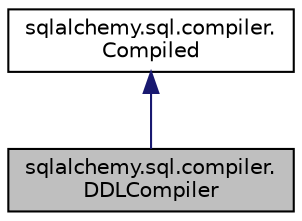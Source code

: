digraph "sqlalchemy.sql.compiler.DDLCompiler"
{
 // LATEX_PDF_SIZE
  edge [fontname="Helvetica",fontsize="10",labelfontname="Helvetica",labelfontsize="10"];
  node [fontname="Helvetica",fontsize="10",shape=record];
  Node1 [label="sqlalchemy.sql.compiler.\lDDLCompiler",height=0.2,width=0.4,color="black", fillcolor="grey75", style="filled", fontcolor="black",tooltip=" "];
  Node2 -> Node1 [dir="back",color="midnightblue",fontsize="10",style="solid",fontname="Helvetica"];
  Node2 [label="sqlalchemy.sql.compiler.\lCompiled",height=0.2,width=0.4,color="black", fillcolor="white", style="filled",URL="$classsqlalchemy_1_1sql_1_1compiler_1_1Compiled.html",tooltip=" "];
}
